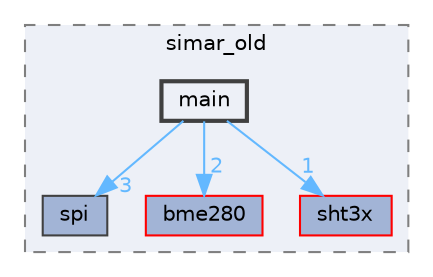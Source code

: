digraph "C:/Users/eric.abbade/Downloads/simar_old/main"
{
 // LATEX_PDF_SIZE
  bgcolor="transparent";
  edge [fontname=Helvetica,fontsize=10,labelfontname=Helvetica,labelfontsize=10];
  node [fontname=Helvetica,fontsize=10,shape=box,height=0.2,width=0.4];
  compound=true
  subgraph clusterdir_738cdd3e0565ed3d7d064b174b413b3e {
    graph [ bgcolor="#edf0f7", pencolor="grey50", label="simar_old", fontname=Helvetica,fontsize=10 style="filled,dashed", URL="dir_738cdd3e0565ed3d7d064b174b413b3e.html",tooltip=""]
  dir_4c50a8a19d36ed89a17b5e68c1e67d4a [label="spi", fillcolor="#a2b4d6", color="grey25", style="filled", URL="dir_4c50a8a19d36ed89a17b5e68c1e67d4a.html",tooltip=""];
  dir_f6ef2de8db0139582e876ebdc8cb82c7 [label="bme280", fillcolor="#a2b4d6", color="red", style="filled", URL="dir_f6ef2de8db0139582e876ebdc8cb82c7.html",tooltip=""];
  dir_edc6bcd7ebb6d369f4aea6506ad02ad3 [label="sht3x", fillcolor="#a2b4d6", color="red", style="filled", URL="dir_edc6bcd7ebb6d369f4aea6506ad02ad3.html",tooltip=""];
  dir_87f1643e505a87defea66b0f55aff3bd [label="main", fillcolor="#edf0f7", color="grey25", style="filled,bold", URL="dir_87f1643e505a87defea66b0f55aff3bd.html",tooltip=""];
  }
  dir_87f1643e505a87defea66b0f55aff3bd->dir_4c50a8a19d36ed89a17b5e68c1e67d4a [headlabel="3", labeldistance=1.5 headhref="dir_000006_000009.html" href="dir_000006_000009.html" color="steelblue1" fontcolor="steelblue1"];
  dir_87f1643e505a87defea66b0f55aff3bd->dir_edc6bcd7ebb6d369f4aea6506ad02ad3 [headlabel="1", labeldistance=1.5 headhref="dir_000006_000007.html" href="dir_000006_000007.html" color="steelblue1" fontcolor="steelblue1"];
  dir_87f1643e505a87defea66b0f55aff3bd->dir_f6ef2de8db0139582e876ebdc8cb82c7 [headlabel="2", labeldistance=1.5 headhref="dir_000006_000000.html" href="dir_000006_000000.html" color="steelblue1" fontcolor="steelblue1"];
}
